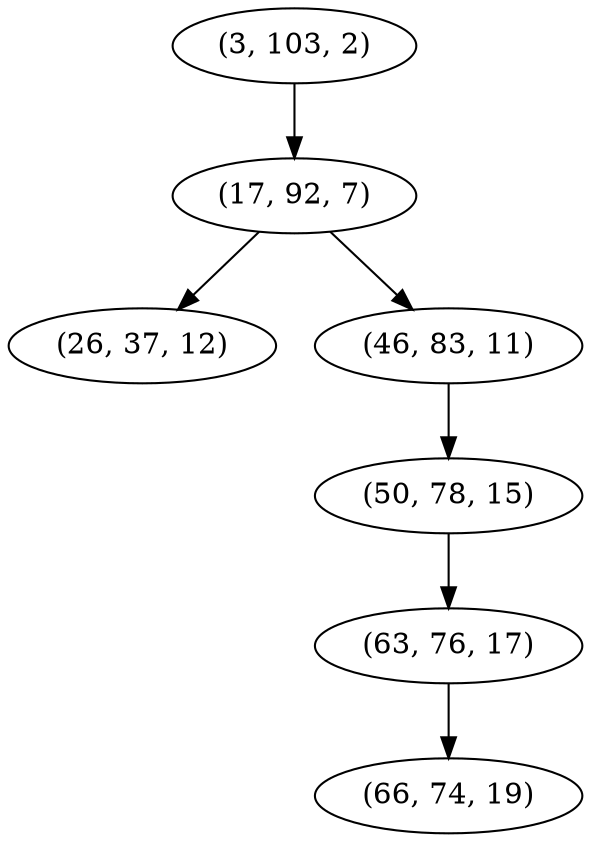digraph tree {
    "(3, 103, 2)";
    "(17, 92, 7)";
    "(26, 37, 12)";
    "(46, 83, 11)";
    "(50, 78, 15)";
    "(63, 76, 17)";
    "(66, 74, 19)";
    "(3, 103, 2)" -> "(17, 92, 7)";
    "(17, 92, 7)" -> "(26, 37, 12)";
    "(17, 92, 7)" -> "(46, 83, 11)";
    "(46, 83, 11)" -> "(50, 78, 15)";
    "(50, 78, 15)" -> "(63, 76, 17)";
    "(63, 76, 17)" -> "(66, 74, 19)";
}
